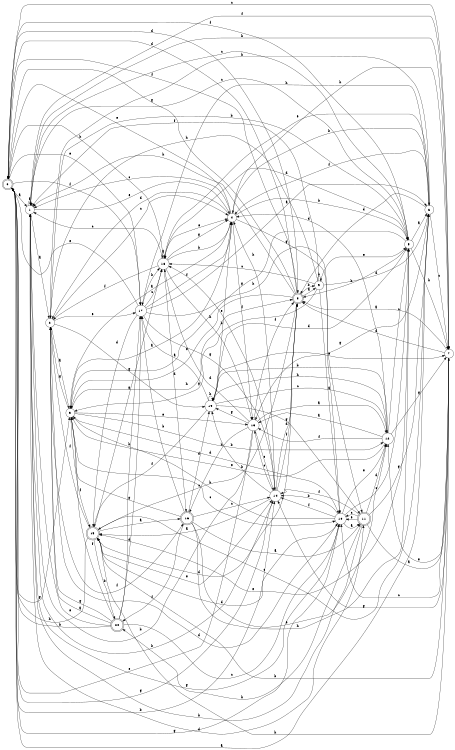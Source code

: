 digraph n17_1 {
__start0 [label="" shape="none"];

rankdir=LR;
size="8,5";

s0 [style="rounded,filled", color="black", fillcolor="white" shape="doublecircle", label="0"];
s1 [style="filled", color="black", fillcolor="white" shape="circle", label="1"];
s2 [style="filled", color="black", fillcolor="white" shape="circle", label="2"];
s3 [style="filled", color="black", fillcolor="white" shape="circle", label="3"];
s4 [style="filled", color="black", fillcolor="white" shape="circle", label="4"];
s5 [style="filled", color="black", fillcolor="white" shape="circle", label="5"];
s6 [style="filled", color="black", fillcolor="white" shape="circle", label="6"];
s7 [style="filled", color="black", fillcolor="white" shape="circle", label="7"];
s8 [style="rounded,filled", color="black", fillcolor="white" shape="doublecircle", label="8"];
s9 [style="filled", color="black", fillcolor="white" shape="circle", label="9"];
s10 [style="filled", color="black", fillcolor="white" shape="circle", label="10"];
s11 [style="rounded,filled", color="black", fillcolor="white" shape="doublecircle", label="11"];
s12 [style="filled", color="black", fillcolor="white" shape="circle", label="12"];
s13 [style="filled", color="black", fillcolor="white" shape="circle", label="13"];
s14 [style="filled", color="black", fillcolor="white" shape="circle", label="14"];
s15 [style="rounded,filled", color="black", fillcolor="white" shape="doublecircle", label="15"];
s16 [style="rounded,filled", color="black", fillcolor="white" shape="doublecircle", label="16"];
s17 [style="filled", color="black", fillcolor="white" shape="circle", label="17"];
s18 [style="filled", color="black", fillcolor="white" shape="circle", label="18"];
s19 [style="filled", color="black", fillcolor="white" shape="circle", label="19"];
s20 [style="rounded,filled", color="black", fillcolor="white" shape="doublecircle", label="20"];
s0 -> s1 [label="a"];
s0 -> s14 [label="b"];
s0 -> s7 [label="c"];
s0 -> s8 [label="d"];
s0 -> s17 [label="e"];
s0 -> s17 [label="f"];
s0 -> s3 [label="g"];
s0 -> s18 [label="h"];
s1 -> s2 [label="a"];
s1 -> s14 [label="b"];
s1 -> s5 [label="c"];
s1 -> s11 [label="d"];
s1 -> s4 [label="e"];
s1 -> s1 [label="f"];
s1 -> s10 [label="g"];
s1 -> s7 [label="h"];
s2 -> s3 [label="a"];
s2 -> s5 [label="b"];
s2 -> s4 [label="c"];
s2 -> s10 [label="d"];
s2 -> s17 [label="e"];
s2 -> s16 [label="f"];
s2 -> s19 [label="g"];
s2 -> s6 [label="h"];
s3 -> s4 [label="a"];
s3 -> s12 [label="b"];
s3 -> s10 [label="c"];
s3 -> s10 [label="d"];
s3 -> s13 [label="e"];
s3 -> s15 [label="f"];
s3 -> s2 [label="g"];
s3 -> s8 [label="h"];
s4 -> s3 [label="a"];
s4 -> s5 [label="b"];
s4 -> s1 [label="c"];
s4 -> s2 [label="d"];
s4 -> s0 [label="e"];
s4 -> s13 [label="f"];
s4 -> s10 [label="g"];
s4 -> s7 [label="h"];
s5 -> s6 [label="a"];
s5 -> s8 [label="b"];
s5 -> s1 [label="c"];
s5 -> s18 [label="d"];
s5 -> s15 [label="e"];
s5 -> s0 [label="f"];
s5 -> s3 [label="g"];
s5 -> s7 [label="h"];
s6 -> s0 [label="a"];
s6 -> s4 [label="b"];
s6 -> s7 [label="c"];
s6 -> s8 [label="d"];
s6 -> s18 [label="e"];
s6 -> s4 [label="f"];
s6 -> s13 [label="g"];
s6 -> s17 [label="h"];
s7 -> s8 [label="a"];
s7 -> s15 [label="b"];
s7 -> s10 [label="c"];
s7 -> s8 [label="d"];
s7 -> s12 [label="e"];
s7 -> s1 [label="f"];
s7 -> s14 [label="g"];
s7 -> s15 [label="h"];
s8 -> s9 [label="a"];
s8 -> s9 [label="b"];
s8 -> s15 [label="c"];
s8 -> s0 [label="d"];
s8 -> s3 [label="e"];
s8 -> s0 [label="f"];
s8 -> s0 [label="g"];
s8 -> s1 [label="h"];
s9 -> s10 [label="a"];
s9 -> s9 [label="b"];
s9 -> s18 [label="c"];
s9 -> s6 [label="d"];
s9 -> s5 [label="e"];
s9 -> s1 [label="f"];
s9 -> s3 [label="g"];
s9 -> s2 [label="h"];
s10 -> s11 [label="a"];
s10 -> s14 [label="b"];
s10 -> s5 [label="c"];
s10 -> s15 [label="d"];
s10 -> s12 [label="e"];
s10 -> s14 [label="f"];
s10 -> s0 [label="g"];
s10 -> s3 [label="h"];
s11 -> s7 [label="a"];
s11 -> s1 [label="b"];
s11 -> s10 [label="c"];
s11 -> s12 [label="d"];
s11 -> s10 [label="e"];
s11 -> s14 [label="f"];
s11 -> s6 [label="g"];
s11 -> s20 [label="h"];
s12 -> s13 [label="a"];
s12 -> s19 [label="b"];
s12 -> s5 [label="c"];
s12 -> s4 [label="d"];
s12 -> s3 [label="e"];
s12 -> s13 [label="f"];
s12 -> s7 [label="g"];
s12 -> s19 [label="h"];
s13 -> s12 [label="a"];
s13 -> s1 [label="b"];
s13 -> s14 [label="c"];
s13 -> s18 [label="d"];
s13 -> s0 [label="e"];
s13 -> s8 [label="f"];
s13 -> s19 [label="g"];
s13 -> s16 [label="h"];
s14 -> s15 [label="a"];
s14 -> s19 [label="b"];
s14 -> s13 [label="c"];
s14 -> s8 [label="d"];
s14 -> s18 [label="e"];
s14 -> s8 [label="f"];
s14 -> s0 [label="g"];
s14 -> s4 [label="h"];
s15 -> s16 [label="a"];
s15 -> s20 [label="b"];
s15 -> s6 [label="c"];
s15 -> s8 [label="d"];
s15 -> s14 [label="e"];
s15 -> s2 [label="f"];
s15 -> s18 [label="g"];
s15 -> s0 [label="h"];
s16 -> s11 [label="a"];
s16 -> s17 [label="b"];
s16 -> s14 [label="c"];
s16 -> s19 [label="d"];
s16 -> s12 [label="e"];
s16 -> s20 [label="f"];
s16 -> s3 [label="g"];
s16 -> s5 [label="h"];
s17 -> s6 [label="a"];
s17 -> s18 [label="b"];
s17 -> s18 [label="c"];
s17 -> s15 [label="d"];
s17 -> s0 [label="e"];
s17 -> s4 [label="f"];
s17 -> s14 [label="g"];
s17 -> s11 [label="h"];
s18 -> s18 [label="a"];
s18 -> s4 [label="b"];
s18 -> s1 [label="c"];
s18 -> s16 [label="d"];
s18 -> s4 [label="e"];
s18 -> s2 [label="f"];
s18 -> s4 [label="g"];
s18 -> s13 [label="h"];
s19 -> s17 [label="a"];
s19 -> s4 [label="b"];
s19 -> s12 [label="c"];
s19 -> s5 [label="d"];
s19 -> s7 [label="e"];
s19 -> s15 [label="f"];
s19 -> s11 [label="g"];
s19 -> s19 [label="h"];
s20 -> s2 [label="a"];
s20 -> s0 [label="b"];
s20 -> s10 [label="c"];
s20 -> s17 [label="d"];
s20 -> s1 [label="e"];
s20 -> s3 [label="f"];
s20 -> s2 [label="g"];
s20 -> s17 [label="h"];

}